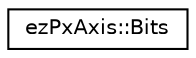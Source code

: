 digraph "Graphical Class Hierarchy"
{
 // LATEX_PDF_SIZE
  edge [fontname="Helvetica",fontsize="10",labelfontname="Helvetica",labelfontsize="10"];
  node [fontname="Helvetica",fontsize="10",shape=record];
  rankdir="LR";
  Node0 [label="ezPxAxis::Bits",height=0.2,width=0.4,color="black", fillcolor="white", style="filled",URL="$d6/d1b/structez_px_axis_1_1_bits.htm",tooltip=" "];
}

